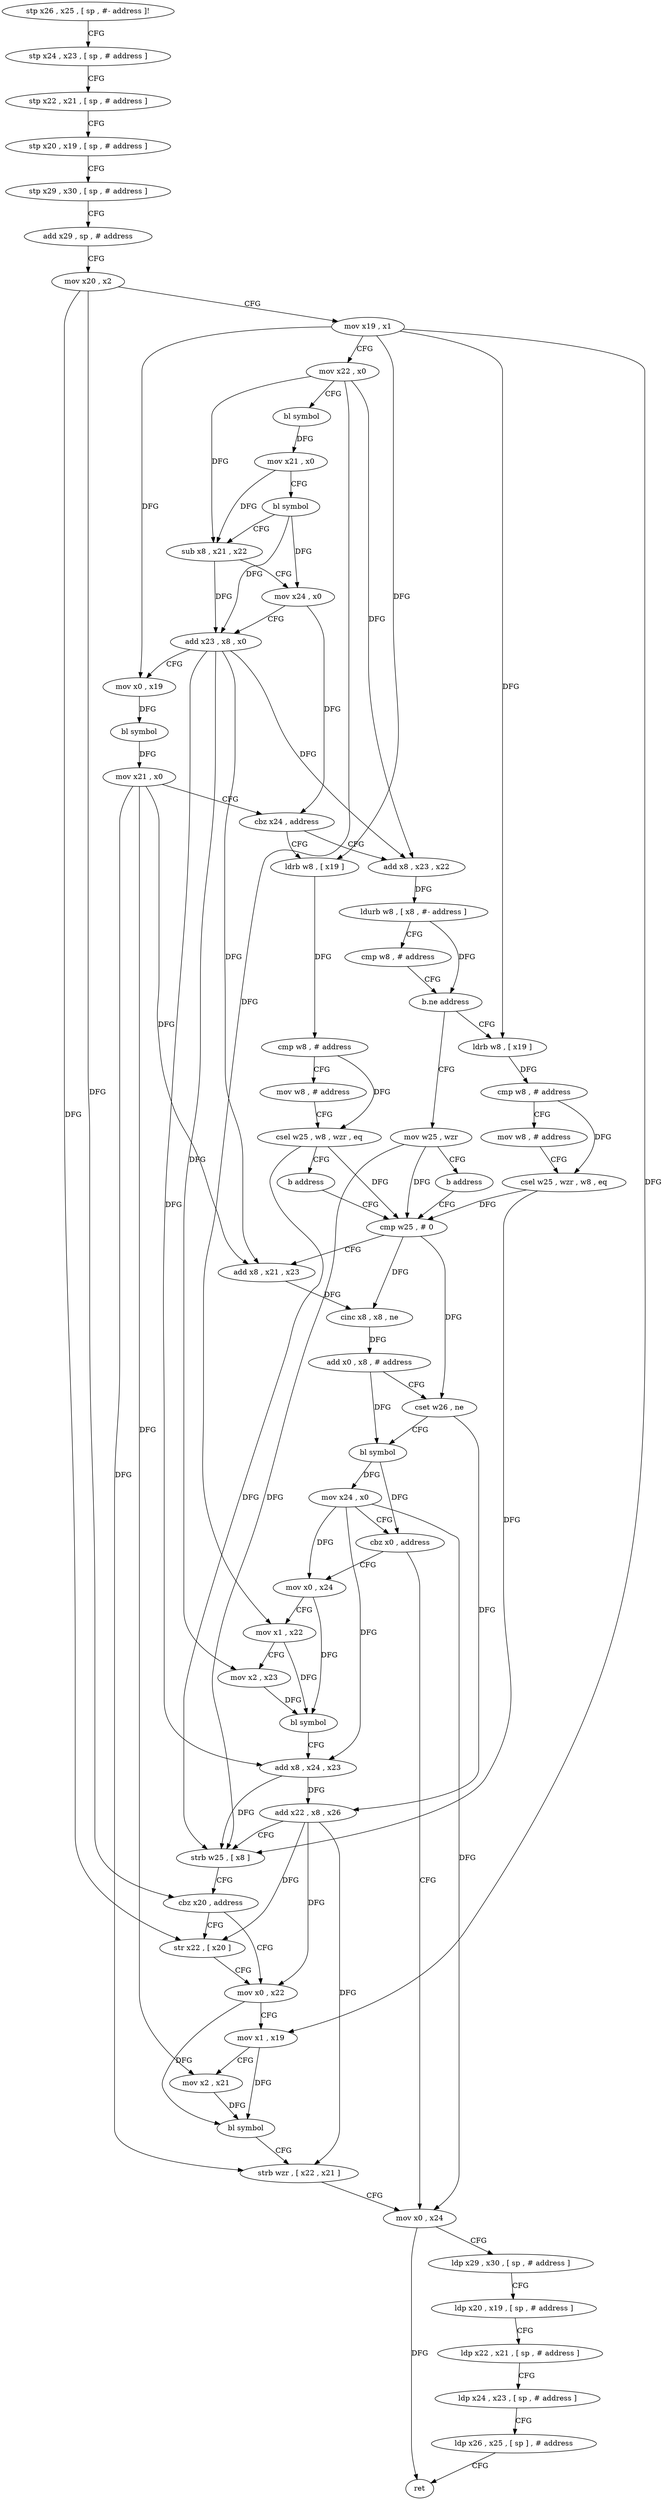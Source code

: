 digraph "func" {
"153404" [label = "stp x26 , x25 , [ sp , #- address ]!" ]
"153408" [label = "stp x24 , x23 , [ sp , # address ]" ]
"153412" [label = "stp x22 , x21 , [ sp , # address ]" ]
"153416" [label = "stp x20 , x19 , [ sp , # address ]" ]
"153420" [label = "stp x29 , x30 , [ sp , # address ]" ]
"153424" [label = "add x29 , sp , # address" ]
"153428" [label = "mov x20 , x2" ]
"153432" [label = "mov x19 , x1" ]
"153436" [label = "mov x22 , x0" ]
"153440" [label = "bl symbol" ]
"153444" [label = "mov x21 , x0" ]
"153448" [label = "bl symbol" ]
"153452" [label = "sub x8 , x21 , x22" ]
"153456" [label = "mov x24 , x0" ]
"153460" [label = "add x23 , x8 , x0" ]
"153464" [label = "mov x0 , x19" ]
"153468" [label = "bl symbol" ]
"153472" [label = "mov x21 , x0" ]
"153476" [label = "cbz x24 , address" ]
"153504" [label = "ldrb w8 , [ x19 ]" ]
"153480" [label = "add x8 , x23 , x22" ]
"153508" [label = "cmp w8 , # address" ]
"153512" [label = "mov w8 , # address" ]
"153516" [label = "csel w25 , w8 , wzr , eq" ]
"153520" [label = "b address" ]
"153540" [label = "cmp w25 , # 0" ]
"153484" [label = "ldurb w8 , [ x8 , #- address ]" ]
"153488" [label = "cmp w8 , # address" ]
"153492" [label = "b.ne address" ]
"153524" [label = "ldrb w8 , [ x19 ]" ]
"153496" [label = "mov w25 , wzr" ]
"153544" [label = "add x8 , x21 , x23" ]
"153548" [label = "cinc x8 , x8 , ne" ]
"153552" [label = "add x0 , x8 , # address" ]
"153556" [label = "cset w26 , ne" ]
"153560" [label = "bl symbol" ]
"153564" [label = "mov x24 , x0" ]
"153568" [label = "cbz x0 , address" ]
"153628" [label = "mov x0 , x24" ]
"153572" [label = "mov x0 , x24" ]
"153528" [label = "cmp w8 , # address" ]
"153532" [label = "mov w8 , # address" ]
"153536" [label = "csel w25 , wzr , w8 , eq" ]
"153500" [label = "b address" ]
"153632" [label = "ldp x29 , x30 , [ sp , # address ]" ]
"153636" [label = "ldp x20 , x19 , [ sp , # address ]" ]
"153640" [label = "ldp x22 , x21 , [ sp , # address ]" ]
"153644" [label = "ldp x24 , x23 , [ sp , # address ]" ]
"153648" [label = "ldp x26 , x25 , [ sp ] , # address" ]
"153652" [label = "ret" ]
"153576" [label = "mov x1 , x22" ]
"153580" [label = "mov x2 , x23" ]
"153584" [label = "bl symbol" ]
"153588" [label = "add x8 , x24 , x23" ]
"153592" [label = "add x22 , x8 , x26" ]
"153596" [label = "strb w25 , [ x8 ]" ]
"153600" [label = "cbz x20 , address" ]
"153608" [label = "mov x0 , x22" ]
"153604" [label = "str x22 , [ x20 ]" ]
"153612" [label = "mov x1 , x19" ]
"153616" [label = "mov x2 , x21" ]
"153620" [label = "bl symbol" ]
"153624" [label = "strb wzr , [ x22 , x21 ]" ]
"153404" -> "153408" [ label = "CFG" ]
"153408" -> "153412" [ label = "CFG" ]
"153412" -> "153416" [ label = "CFG" ]
"153416" -> "153420" [ label = "CFG" ]
"153420" -> "153424" [ label = "CFG" ]
"153424" -> "153428" [ label = "CFG" ]
"153428" -> "153432" [ label = "CFG" ]
"153428" -> "153600" [ label = "DFG" ]
"153428" -> "153604" [ label = "DFG" ]
"153432" -> "153436" [ label = "CFG" ]
"153432" -> "153464" [ label = "DFG" ]
"153432" -> "153504" [ label = "DFG" ]
"153432" -> "153524" [ label = "DFG" ]
"153432" -> "153612" [ label = "DFG" ]
"153436" -> "153440" [ label = "CFG" ]
"153436" -> "153452" [ label = "DFG" ]
"153436" -> "153480" [ label = "DFG" ]
"153436" -> "153576" [ label = "DFG" ]
"153440" -> "153444" [ label = "DFG" ]
"153444" -> "153448" [ label = "CFG" ]
"153444" -> "153452" [ label = "DFG" ]
"153448" -> "153452" [ label = "CFG" ]
"153448" -> "153456" [ label = "DFG" ]
"153448" -> "153460" [ label = "DFG" ]
"153452" -> "153456" [ label = "CFG" ]
"153452" -> "153460" [ label = "DFG" ]
"153456" -> "153460" [ label = "CFG" ]
"153456" -> "153476" [ label = "DFG" ]
"153460" -> "153464" [ label = "CFG" ]
"153460" -> "153480" [ label = "DFG" ]
"153460" -> "153544" [ label = "DFG" ]
"153460" -> "153580" [ label = "DFG" ]
"153460" -> "153588" [ label = "DFG" ]
"153464" -> "153468" [ label = "DFG" ]
"153468" -> "153472" [ label = "DFG" ]
"153472" -> "153476" [ label = "CFG" ]
"153472" -> "153544" [ label = "DFG" ]
"153472" -> "153616" [ label = "DFG" ]
"153472" -> "153624" [ label = "DFG" ]
"153476" -> "153504" [ label = "CFG" ]
"153476" -> "153480" [ label = "CFG" ]
"153504" -> "153508" [ label = "DFG" ]
"153480" -> "153484" [ label = "DFG" ]
"153508" -> "153512" [ label = "CFG" ]
"153508" -> "153516" [ label = "DFG" ]
"153512" -> "153516" [ label = "CFG" ]
"153516" -> "153520" [ label = "CFG" ]
"153516" -> "153540" [ label = "DFG" ]
"153516" -> "153596" [ label = "DFG" ]
"153520" -> "153540" [ label = "CFG" ]
"153540" -> "153544" [ label = "CFG" ]
"153540" -> "153548" [ label = "DFG" ]
"153540" -> "153556" [ label = "DFG" ]
"153484" -> "153488" [ label = "CFG" ]
"153484" -> "153492" [ label = "DFG" ]
"153488" -> "153492" [ label = "CFG" ]
"153492" -> "153524" [ label = "CFG" ]
"153492" -> "153496" [ label = "CFG" ]
"153524" -> "153528" [ label = "DFG" ]
"153496" -> "153500" [ label = "CFG" ]
"153496" -> "153540" [ label = "DFG" ]
"153496" -> "153596" [ label = "DFG" ]
"153544" -> "153548" [ label = "DFG" ]
"153548" -> "153552" [ label = "DFG" ]
"153552" -> "153556" [ label = "CFG" ]
"153552" -> "153560" [ label = "DFG" ]
"153556" -> "153560" [ label = "CFG" ]
"153556" -> "153592" [ label = "DFG" ]
"153560" -> "153564" [ label = "DFG" ]
"153560" -> "153568" [ label = "DFG" ]
"153564" -> "153568" [ label = "CFG" ]
"153564" -> "153628" [ label = "DFG" ]
"153564" -> "153572" [ label = "DFG" ]
"153564" -> "153588" [ label = "DFG" ]
"153568" -> "153628" [ label = "CFG" ]
"153568" -> "153572" [ label = "CFG" ]
"153628" -> "153632" [ label = "CFG" ]
"153628" -> "153652" [ label = "DFG" ]
"153572" -> "153576" [ label = "CFG" ]
"153572" -> "153584" [ label = "DFG" ]
"153528" -> "153532" [ label = "CFG" ]
"153528" -> "153536" [ label = "DFG" ]
"153532" -> "153536" [ label = "CFG" ]
"153536" -> "153540" [ label = "DFG" ]
"153536" -> "153596" [ label = "DFG" ]
"153500" -> "153540" [ label = "CFG" ]
"153632" -> "153636" [ label = "CFG" ]
"153636" -> "153640" [ label = "CFG" ]
"153640" -> "153644" [ label = "CFG" ]
"153644" -> "153648" [ label = "CFG" ]
"153648" -> "153652" [ label = "CFG" ]
"153576" -> "153580" [ label = "CFG" ]
"153576" -> "153584" [ label = "DFG" ]
"153580" -> "153584" [ label = "DFG" ]
"153584" -> "153588" [ label = "CFG" ]
"153588" -> "153592" [ label = "DFG" ]
"153588" -> "153596" [ label = "DFG" ]
"153592" -> "153596" [ label = "CFG" ]
"153592" -> "153608" [ label = "DFG" ]
"153592" -> "153624" [ label = "DFG" ]
"153592" -> "153604" [ label = "DFG" ]
"153596" -> "153600" [ label = "CFG" ]
"153600" -> "153608" [ label = "CFG" ]
"153600" -> "153604" [ label = "CFG" ]
"153608" -> "153612" [ label = "CFG" ]
"153608" -> "153620" [ label = "DFG" ]
"153604" -> "153608" [ label = "CFG" ]
"153612" -> "153616" [ label = "CFG" ]
"153612" -> "153620" [ label = "DFG" ]
"153616" -> "153620" [ label = "DFG" ]
"153620" -> "153624" [ label = "CFG" ]
"153624" -> "153628" [ label = "CFG" ]
}
